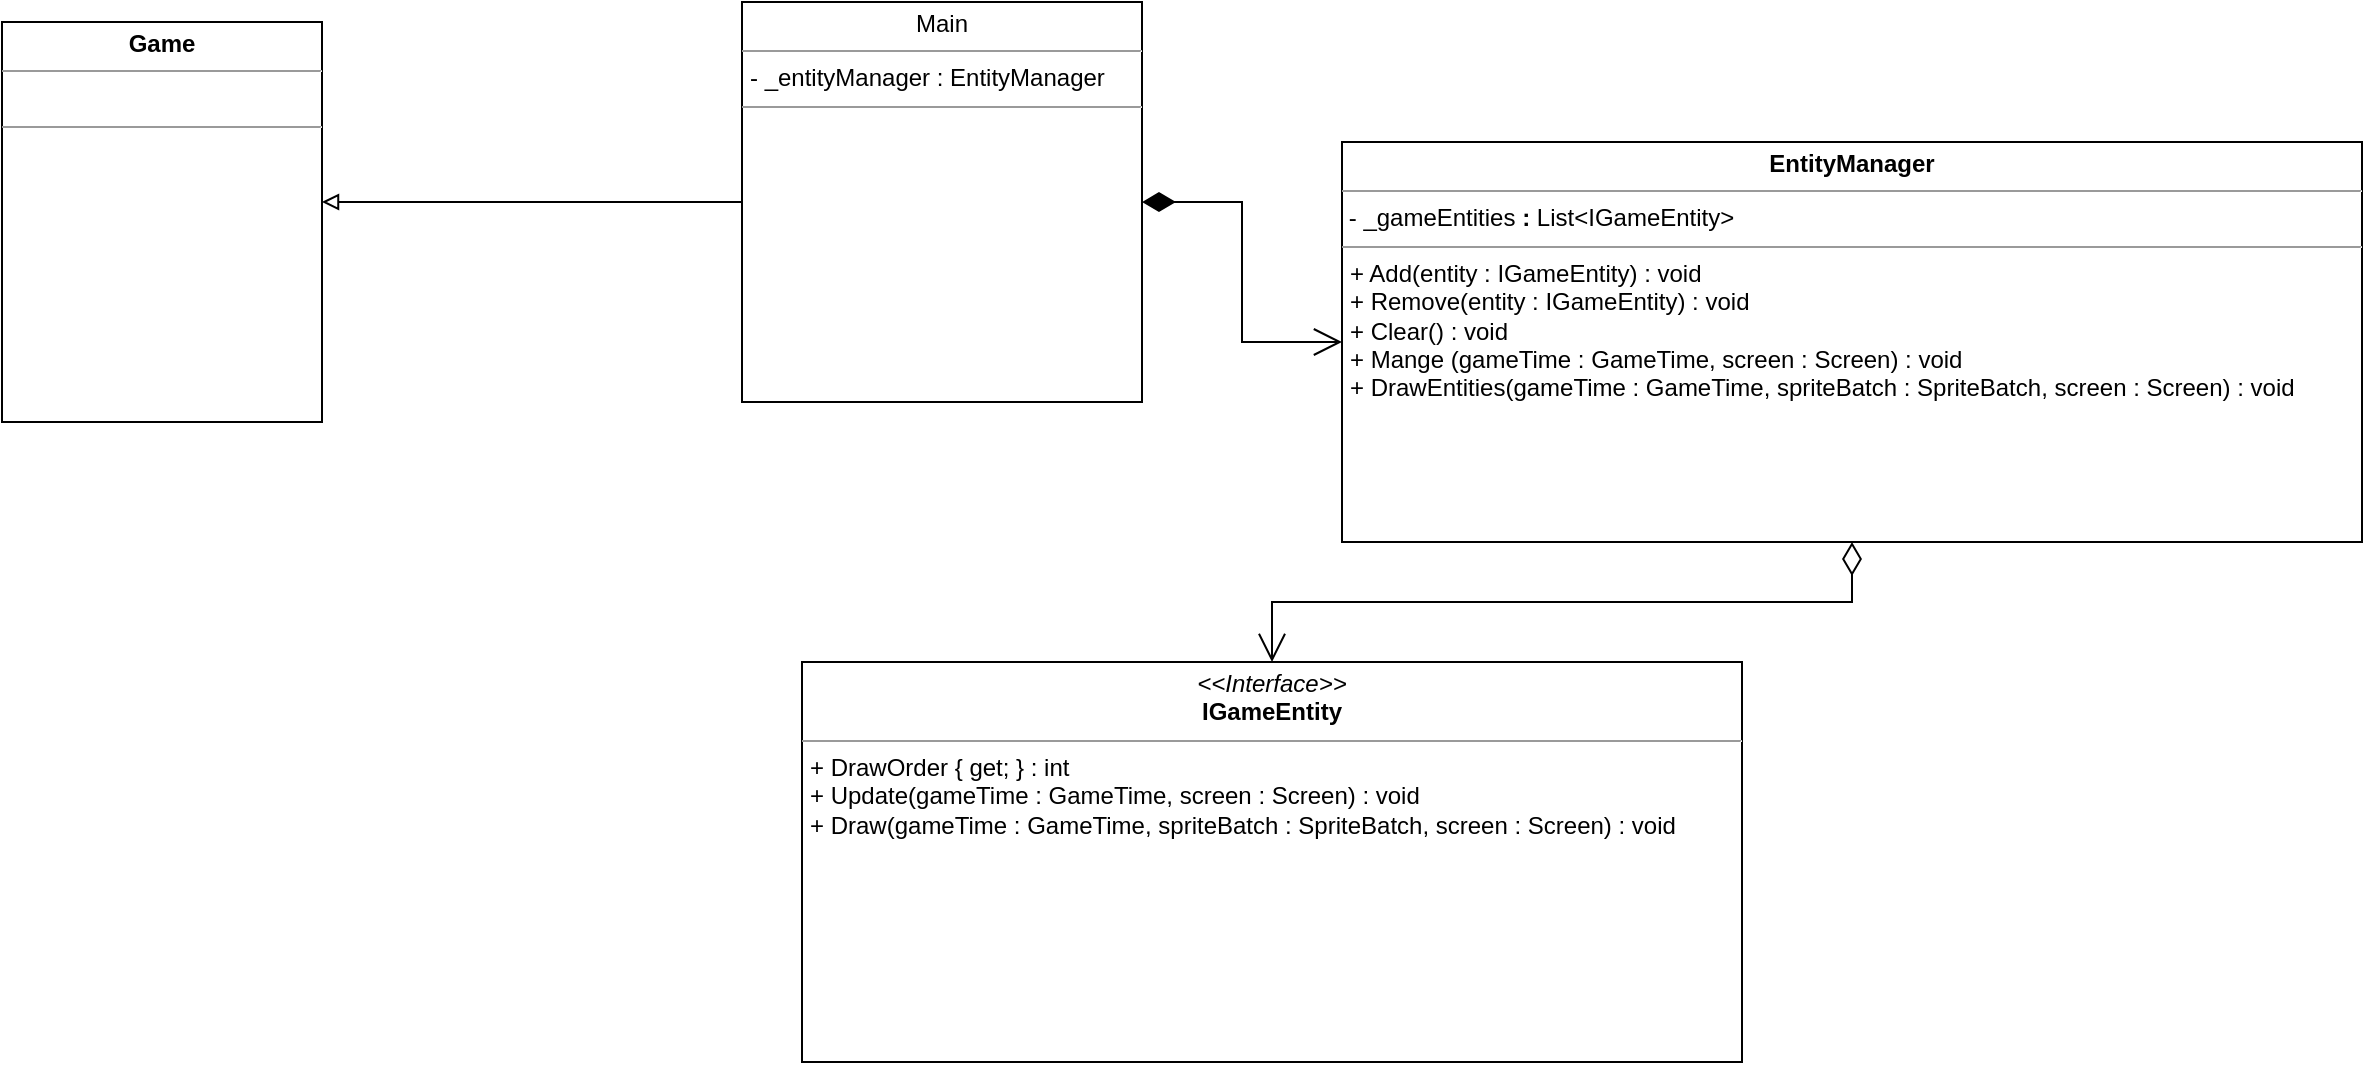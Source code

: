 <mxfile version="23.1.2" type="github">
  <diagram name="Страница — 1" id="EISbMjJNOuyy9u4AKIzm">
    <mxGraphModel dx="1877" dy="566" grid="1" gridSize="10" guides="1" tooltips="1" connect="1" arrows="1" fold="1" page="1" pageScale="1" pageWidth="827" pageHeight="1169" math="0" shadow="0">
      <root>
        <mxCell id="0" />
        <mxCell id="1" parent="0" />
        <mxCell id="WkRKGf30HELfejT5JC6U-2" value="&lt;p style=&quot;margin:0px;margin-top:4px;text-align:center;&quot;&gt;&lt;i&gt;&amp;lt;&amp;lt;Interface&amp;gt;&amp;gt;&lt;/i&gt;&lt;br&gt;&lt;b&gt;IGameEntity&lt;/b&gt;&lt;/p&gt;&lt;hr size=&quot;1&quot;&gt;&lt;p style=&quot;margin:0px;margin-left:4px;&quot;&gt;+ DrawOrder { get; } : int&lt;/p&gt;&lt;p style=&quot;margin:0px;margin-left:4px;&quot;&gt;+ Update(gameTime : GameTime, screen : Screen) : void&lt;/p&gt;&lt;p style=&quot;margin:0px;margin-left:4px;&quot;&gt;+ Draw(gameTime : GameTime, spriteBatch : SpriteBatch, screen : Screen) : void&lt;/p&gt;" style="verticalAlign=top;align=left;overflow=fill;fontSize=12;fontFamily=Helvetica;html=1;whiteSpace=wrap;" parent="1" vertex="1">
          <mxGeometry x="260" y="680" width="470" height="200" as="geometry" />
        </mxCell>
        <mxCell id="WkRKGf30HELfejT5JC6U-4" style="edgeStyle=orthogonalEdgeStyle;rounded=0;orthogonalLoop=1;jettySize=auto;html=1;endArrow=block;endFill=0;entryX=1;entryY=0.5;entryDx=0;entryDy=0;" parent="1" source="WkRKGf30HELfejT5JC6U-5" edge="1">
          <mxGeometry relative="1" as="geometry">
            <mxPoint x="20" y="450" as="targetPoint" />
            <Array as="points" />
          </mxGeometry>
        </mxCell>
        <mxCell id="WkRKGf30HELfejT5JC6U-5" value="&lt;p style=&quot;margin:0px;margin-top:4px;text-align:center;&quot;&gt;Main&lt;br&gt;&lt;/p&gt;&lt;hr size=&quot;1&quot;&gt;&lt;p style=&quot;margin:0px;margin-left:4px;&quot;&gt;- _entityManager : EntityManager&lt;/p&gt;&lt;hr size=&quot;1&quot;&gt;&lt;p style=&quot;margin:0px;margin-left:4px;&quot;&gt;&amp;nbsp;&lt;/p&gt;" style="verticalAlign=top;align=left;overflow=fill;fontSize=12;fontFamily=Helvetica;html=1;whiteSpace=wrap;" parent="1" vertex="1">
          <mxGeometry x="230" y="350" width="200" height="200" as="geometry" />
        </mxCell>
        <mxCell id="WkRKGf30HELfejT5JC6U-6" value="&lt;p style=&quot;margin:0px;margin-top:4px;text-align:center;&quot;&gt;&lt;b&gt;Game&lt;/b&gt;&lt;/p&gt;&lt;hr size=&quot;1&quot;&gt;&lt;p style=&quot;margin:0px;margin-left:4px;&quot;&gt;&amp;nbsp;&lt;/p&gt;&lt;hr size=&quot;1&quot;&gt;&lt;p style=&quot;margin:0px;margin-left:4px;&quot;&gt;&amp;nbsp;&lt;/p&gt;" style="verticalAlign=top;align=left;overflow=fill;fontSize=12;fontFamily=Helvetica;html=1;whiteSpace=wrap;" parent="1" vertex="1">
          <mxGeometry x="-140" y="360" width="160" height="200" as="geometry" />
        </mxCell>
        <mxCell id="WkRKGf30HELfejT5JC6U-7" value="&lt;p style=&quot;margin:0px;margin-top:4px;text-align:center;&quot;&gt;&lt;b&gt;EntityManager&lt;/b&gt;&lt;/p&gt;&lt;hr size=&quot;1&quot;&gt;&lt;p style=&quot;margin:0px;margin-left:4px;&quot;&gt;&lt;/p&gt;&lt;b style=&quot;border-color: var(--border-color); text-align: center;&quot;&gt;&amp;nbsp;&lt;/b&gt;&lt;span style=&quot;border-color: var(--border-color); text-align: center;&quot;&gt;- &lt;/span&gt;&lt;span style=&quot;border-color: var(--border-color); text-align: center;&quot;&gt;_gameEntities &lt;/span&gt;&lt;b style=&quot;border-color: var(--border-color); text-align: center;&quot;&gt;: &lt;/b&gt;&lt;span style=&quot;border-color: var(--border-color); text-align: center;&quot;&gt;List&amp;lt;IGameEntity&amp;gt;&lt;br&gt;&lt;/span&gt;&lt;hr size=&quot;1&quot;&gt;&lt;p style=&quot;margin:0px;margin-left:4px;&quot;&gt;+ Add(entity : IGameEntity) : void&lt;/p&gt;&lt;p style=&quot;margin:0px;margin-left:4px;&quot;&gt;+ Remove(entity : IGameEntity) : void&lt;/p&gt;&lt;p style=&quot;margin:0px;margin-left:4px;&quot;&gt;+ Clear() : void&lt;/p&gt;&lt;p style=&quot;margin:0px;margin-left:4px;&quot;&gt;+ Mange (gameTime : GameTime, screen : Screen) : void&lt;/p&gt;&lt;p style=&quot;margin:0px;margin-left:4px;&quot;&gt;+ DrawEntities(gameTime : GameTime, spriteBatch : SpriteBatch, screen : Screen) : void&lt;/p&gt;" style="verticalAlign=top;align=left;overflow=fill;fontSize=12;fontFamily=Helvetica;html=1;whiteSpace=wrap;" parent="1" vertex="1">
          <mxGeometry x="530" y="420" width="510" height="200" as="geometry" />
        </mxCell>
        <mxCell id="WkRKGf30HELfejT5JC6U-8" value="" style="endArrow=open;html=1;endSize=12;startArrow=diamondThin;startSize=14;startFill=0;edgeStyle=orthogonalEdgeStyle;align=left;verticalAlign=bottom;rounded=0;exitX=0.5;exitY=1;exitDx=0;exitDy=0;entryX=0.5;entryY=0;entryDx=0;entryDy=0;" parent="1" source="WkRKGf30HELfejT5JC6U-7" target="WkRKGf30HELfejT5JC6U-2" edge="1">
          <mxGeometry x="-0.493" y="20" relative="1" as="geometry">
            <mxPoint x="390" y="640" as="sourcePoint" />
            <mxPoint x="550" y="640" as="targetPoint" />
            <mxPoint as="offset" />
          </mxGeometry>
        </mxCell>
        <mxCell id="WkRKGf30HELfejT5JC6U-9" value="" style="endArrow=open;html=1;endSize=12;startArrow=diamondThin;startSize=14;startFill=1;edgeStyle=orthogonalEdgeStyle;align=left;verticalAlign=bottom;rounded=0;entryX=0;entryY=0.5;entryDx=0;entryDy=0;exitX=1;exitY=0.5;exitDx=0;exitDy=0;" parent="1" source="WkRKGf30HELfejT5JC6U-5" target="WkRKGf30HELfejT5JC6U-7" edge="1">
          <mxGeometry x="-1" y="3" relative="1" as="geometry">
            <mxPoint x="390" y="440" as="sourcePoint" />
            <mxPoint x="550" y="440" as="targetPoint" />
          </mxGeometry>
        </mxCell>
      </root>
    </mxGraphModel>
  </diagram>
</mxfile>
